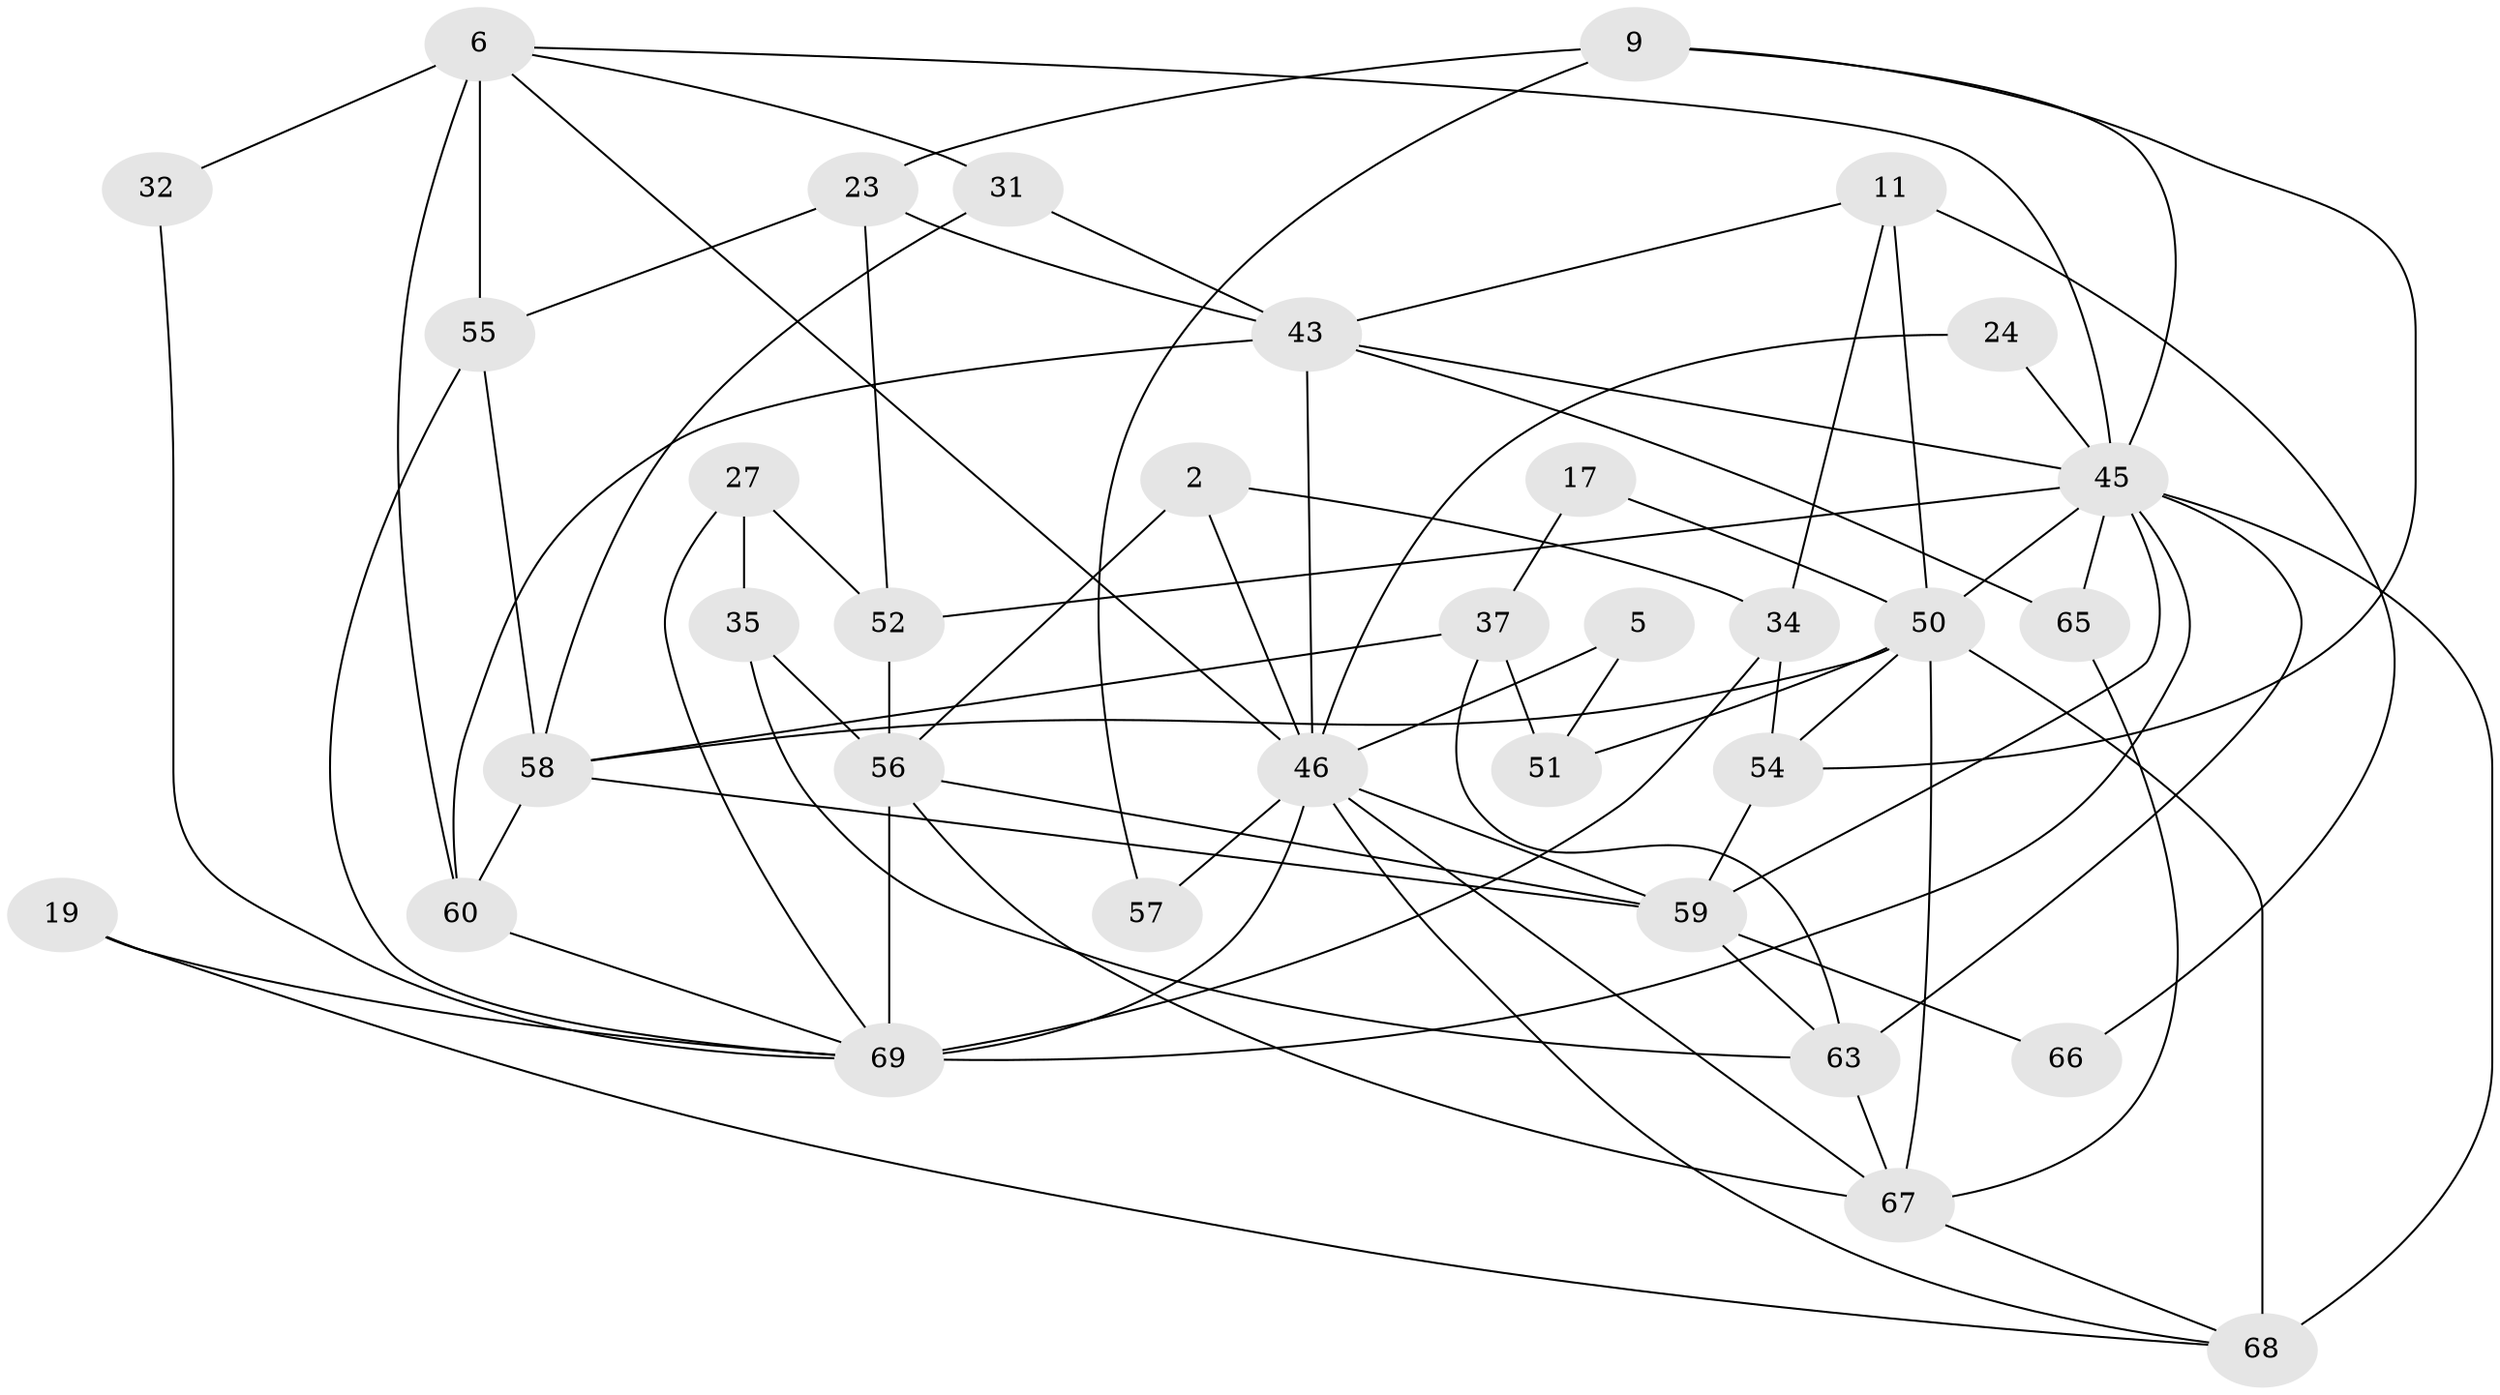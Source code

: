 // original degree distribution, {3: 0.2753623188405797, 2: 0.14492753623188406, 4: 0.2898550724637681, 7: 0.028985507246376812, 5: 0.10144927536231885, 6: 0.13043478260869565, 8: 0.028985507246376812}
// Generated by graph-tools (version 1.1) at 2025/51/03/09/25 04:51:31]
// undirected, 34 vertices, 77 edges
graph export_dot {
graph [start="1"]
  node [color=gray90,style=filled];
  2 [super="+1"];
  5;
  6;
  9;
  11;
  17;
  19;
  23;
  24;
  27 [super="+15"];
  31;
  32 [super="+16"];
  34 [super="+26"];
  35;
  37;
  43 [super="+29"];
  45 [super="+42"];
  46 [super="+44"];
  50 [super="+3+20+47"];
  51;
  52 [super="+18+36"];
  54;
  55;
  56 [super="+28"];
  57;
  58 [super="+49"];
  59 [super="+41"];
  60 [super="+13"];
  63 [super="+4"];
  65 [super="+22"];
  66;
  67 [super="+48+53"];
  68 [super="+30+61"];
  69 [super="+62+64"];
  2 -- 56;
  2 -- 34 [weight=2];
  2 -- 46;
  5 -- 51;
  5 -- 46;
  6 -- 31;
  6 -- 46;
  6 -- 32 [weight=2];
  6 -- 45;
  6 -- 55;
  6 -- 60;
  9 -- 54;
  9 -- 23;
  9 -- 57;
  9 -- 45;
  11 -- 66;
  11 -- 34;
  11 -- 43;
  11 -- 50 [weight=2];
  17 -- 37;
  17 -- 50;
  19 -- 68;
  19 -- 69;
  23 -- 55;
  23 -- 43;
  23 -- 52;
  24 -- 46;
  24 -- 45;
  27 -- 35 [weight=2];
  27 -- 52;
  27 -- 69;
  31 -- 43;
  31 -- 58;
  32 -- 69;
  34 -- 54;
  34 -- 69 [weight=2];
  35 -- 56;
  35 -- 63;
  37 -- 51;
  37 -- 58;
  37 -- 63;
  43 -- 46 [weight=2];
  43 -- 65 [weight=2];
  43 -- 45;
  43 -- 60;
  45 -- 68;
  45 -- 69 [weight=2];
  45 -- 65;
  45 -- 50;
  45 -- 52 [weight=2];
  45 -- 59;
  45 -- 63;
  46 -- 67 [weight=2];
  46 -- 68;
  46 -- 57;
  46 -- 59 [weight=2];
  46 -- 69 [weight=2];
  50 -- 51 [weight=2];
  50 -- 68 [weight=4];
  50 -- 54;
  50 -- 58 [weight=2];
  50 -- 67 [weight=2];
  52 -- 56 [weight=2];
  54 -- 59 [weight=2];
  55 -- 58;
  55 -- 69;
  56 -- 69 [weight=2];
  56 -- 67;
  56 -- 59;
  58 -- 60;
  58 -- 59;
  59 -- 66 [weight=3];
  59 -- 63 [weight=2];
  60 -- 69;
  63 -- 67 [weight=2];
  65 -- 67 [weight=2];
  67 -- 68;
}
